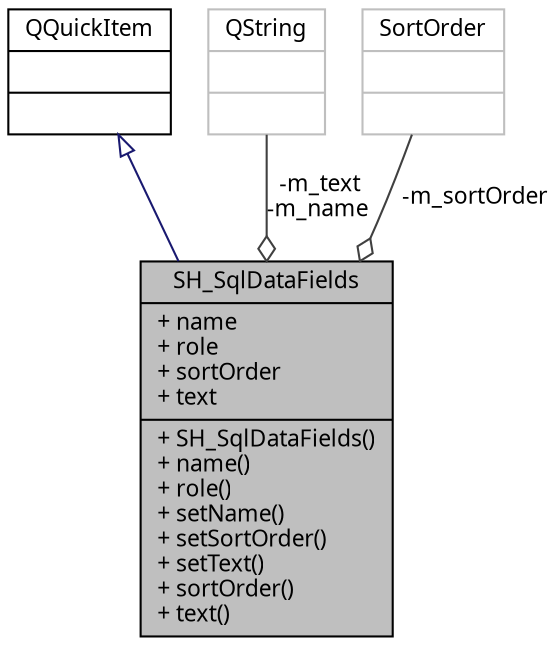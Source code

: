 digraph "SH_SqlDataFields"
{
 // INTERACTIVE_SVG=YES
  bgcolor="transparent";
  edge [fontname="Verdana",fontsize="11",labelfontname="Verdana",labelfontsize="11"];
  node [fontname="Verdana",fontsize="11",shape=record];
  Node1 [label="{SH_SqlDataFields\n|+ name\l+ role\l+ sortOrder\l+ text\l|+ SH_SqlDataFields()\l+ name()\l+ role()\l+ setName()\l+ setSortOrder()\l+ setText()\l+ sortOrder()\l+ text()\l}",height=0.2,width=0.4,color="black", fillcolor="grey75", style="filled" fontcolor="black"];
  Node2 -> Node1 [dir="back",color="midnightblue",fontsize="11",style="solid",arrowtail="onormal",fontname="Verdana"];
  Node2 [label="{QQuickItem\n||}",height=0.2,width=0.4,color="black",URL="$classQQuickItem.html"];
  Node3 -> Node1 [color="grey25",fontsize="11",style="solid",label=" -m_text\n-m_name" ,arrowhead="odiamond",fontname="Verdana"];
  Node3 [label="{QString\n||}",height=0.2,width=0.4,color="grey75"];
  Node4 -> Node1 [color="grey25",fontsize="11",style="solid",label=" -m_sortOrder" ,arrowhead="odiamond",fontname="Verdana"];
  Node4 [label="{SortOrder\n||}",height=0.2,width=0.4,color="grey75"];
}
